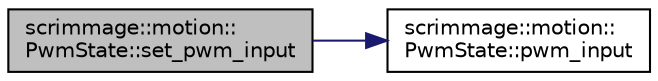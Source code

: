 digraph "scrimmage::motion::PwmState::set_pwm_input"
{
 // LATEX_PDF_SIZE
  edge [fontname="Helvetica",fontsize="10",labelfontname="Helvetica",labelfontsize="10"];
  node [fontname="Helvetica",fontsize="10",shape=record];
  rankdir="LR";
  Node1 [label="scrimmage::motion::\lPwmState::set_pwm_input",height=0.2,width=0.4,color="black", fillcolor="grey75", style="filled", fontcolor="black",tooltip=" "];
  Node1 -> Node2 [color="midnightblue",fontsize="10",style="solid",fontname="Helvetica"];
  Node2 [label="scrimmage::motion::\lPwmState::pwm_input",height=0.2,width=0.4,color="black", fillcolor="white", style="filled",URL="$classscrimmage_1_1motion_1_1PwmState.html#ada0bd775279140721f95b9c1452c64ed",tooltip=" "];
}
